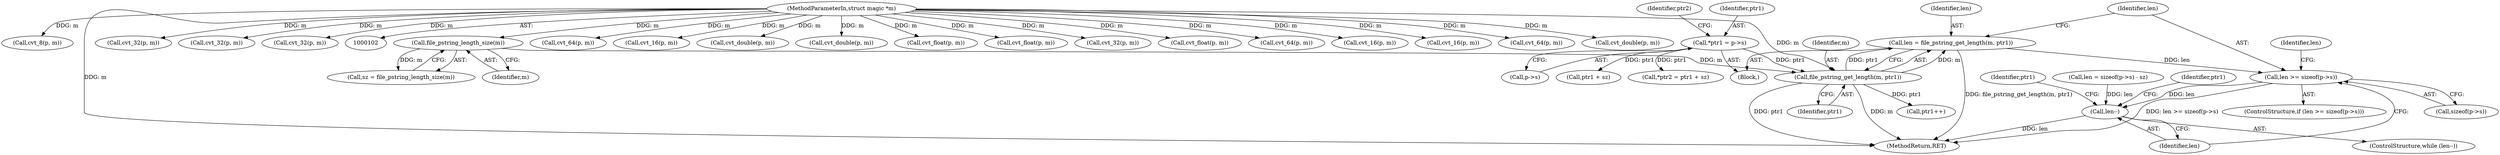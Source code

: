 digraph "0_file_27a14bc7ba285a0a5ebfdb55e54001aa11932b08@API" {
"1000197" [label="(Call,len >= sizeof(p->s))"];
"1000191" [label="(Call,len = file_pstring_get_length(m, ptr1))"];
"1000193" [label="(Call,file_pstring_get_length(m, ptr1))"];
"1000176" [label="(Call,file_pstring_length_size(m))"];
"1000104" [label="(MethodParameterIn,struct magic *m)"];
"1000179" [label="(Call,*ptr1 = p->s)"];
"1000213" [label="(Call,len--)"];
"1000391" [label="(Call,cvt_64(p, m))"];
"1000174" [label="(Call,sz = file_pstring_length_size(m))"];
"1000193" [label="(Call,file_pstring_get_length(m, ptr1))"];
"1000248" [label="(Call,cvt_16(p, m))"];
"1000186" [label="(Identifier,ptr2)"];
"1000712" [label="(Call,cvt_double(p, m))"];
"1000197" [label="(Call,len >= sizeof(p->s))"];
"1000218" [label="(Identifier,ptr1)"];
"1000176" [label="(Call,file_pstring_length_size(m))"];
"1000886" [label="(Call,cvt_double(p, m))"];
"1000205" [label="(Identifier,len)"];
"1000191" [label="(Call,len = file_pstring_get_length(m, ptr1))"];
"1000706" [label="(Call,cvt_float(p, m))"];
"1000659" [label="(Call,cvt_float(p, m))"];
"1000180" [label="(Identifier,ptr1)"];
"1000463" [label="(Call,cvt_32(p, m))"];
"1000612" [label="(Call,cvt_float(p, m))"];
"1000192" [label="(Identifier,len)"];
"1000204" [label="(Call,len = sizeof(p->s) - sz)"];
"1000148" [label="(Call,cvt_64(p, m))"];
"1000213" [label="(Call,len--)"];
"1000416" [label="(Call,cvt_16(p, m))"];
"1000194" [label="(Identifier,m)"];
"1000172" [label="(Block,)"];
"1000131" [label="(Call,cvt_16(p, m))"];
"1000559" [label="(Call,cvt_64(p, m))"];
"1000799" [label="(Call,cvt_double(p, m))"];
"1000125" [label="(Call,cvt_8(p, m))"];
"1000185" [label="(Call,*ptr2 = ptr1 + sz)"];
"1000198" [label="(Identifier,len)"];
"1000908" [label="(MethodReturn,RET)"];
"1000179" [label="(Call,*ptr1 = p->s)"];
"1000139" [label="(Call,cvt_32(p, m))"];
"1000199" [label="(Call,sizeof(p->s))"];
"1000195" [label="(Identifier,ptr1)"];
"1000212" [label="(ControlStructure,while (len--))"];
"1000224" [label="(Identifier,ptr1)"];
"1000177" [label="(Identifier,m)"];
"1000217" [label="(Call,ptr1++)"];
"1000104" [label="(MethodParameterIn,struct magic *m)"];
"1000181" [label="(Call,p->s)"];
"1000214" [label="(Identifier,len)"];
"1000606" [label="(Call,cvt_32(p, m))"];
"1000187" [label="(Call,ptr1 + sz)"];
"1000295" [label="(Call,cvt_32(p, m))"];
"1000196" [label="(ControlStructure,if (len >= sizeof(p->s)))"];
"1000197" -> "1000196"  [label="AST: "];
"1000197" -> "1000199"  [label="CFG: "];
"1000198" -> "1000197"  [label="AST: "];
"1000199" -> "1000197"  [label="AST: "];
"1000205" -> "1000197"  [label="CFG: "];
"1000214" -> "1000197"  [label="CFG: "];
"1000197" -> "1000908"  [label="DDG: len >= sizeof(p->s)"];
"1000191" -> "1000197"  [label="DDG: len"];
"1000197" -> "1000213"  [label="DDG: len"];
"1000191" -> "1000172"  [label="AST: "];
"1000191" -> "1000193"  [label="CFG: "];
"1000192" -> "1000191"  [label="AST: "];
"1000193" -> "1000191"  [label="AST: "];
"1000198" -> "1000191"  [label="CFG: "];
"1000191" -> "1000908"  [label="DDG: file_pstring_get_length(m, ptr1)"];
"1000193" -> "1000191"  [label="DDG: m"];
"1000193" -> "1000191"  [label="DDG: ptr1"];
"1000193" -> "1000195"  [label="CFG: "];
"1000194" -> "1000193"  [label="AST: "];
"1000195" -> "1000193"  [label="AST: "];
"1000193" -> "1000908"  [label="DDG: m"];
"1000193" -> "1000908"  [label="DDG: ptr1"];
"1000176" -> "1000193"  [label="DDG: m"];
"1000104" -> "1000193"  [label="DDG: m"];
"1000179" -> "1000193"  [label="DDG: ptr1"];
"1000193" -> "1000217"  [label="DDG: ptr1"];
"1000176" -> "1000174"  [label="AST: "];
"1000176" -> "1000177"  [label="CFG: "];
"1000177" -> "1000176"  [label="AST: "];
"1000174" -> "1000176"  [label="CFG: "];
"1000176" -> "1000174"  [label="DDG: m"];
"1000104" -> "1000176"  [label="DDG: m"];
"1000104" -> "1000102"  [label="AST: "];
"1000104" -> "1000908"  [label="DDG: m"];
"1000104" -> "1000125"  [label="DDG: m"];
"1000104" -> "1000131"  [label="DDG: m"];
"1000104" -> "1000139"  [label="DDG: m"];
"1000104" -> "1000148"  [label="DDG: m"];
"1000104" -> "1000248"  [label="DDG: m"];
"1000104" -> "1000295"  [label="DDG: m"];
"1000104" -> "1000391"  [label="DDG: m"];
"1000104" -> "1000416"  [label="DDG: m"];
"1000104" -> "1000463"  [label="DDG: m"];
"1000104" -> "1000559"  [label="DDG: m"];
"1000104" -> "1000606"  [label="DDG: m"];
"1000104" -> "1000612"  [label="DDG: m"];
"1000104" -> "1000659"  [label="DDG: m"];
"1000104" -> "1000706"  [label="DDG: m"];
"1000104" -> "1000712"  [label="DDG: m"];
"1000104" -> "1000799"  [label="DDG: m"];
"1000104" -> "1000886"  [label="DDG: m"];
"1000179" -> "1000172"  [label="AST: "];
"1000179" -> "1000181"  [label="CFG: "];
"1000180" -> "1000179"  [label="AST: "];
"1000181" -> "1000179"  [label="AST: "];
"1000186" -> "1000179"  [label="CFG: "];
"1000179" -> "1000185"  [label="DDG: ptr1"];
"1000179" -> "1000187"  [label="DDG: ptr1"];
"1000213" -> "1000212"  [label="AST: "];
"1000213" -> "1000214"  [label="CFG: "];
"1000214" -> "1000213"  [label="AST: "];
"1000218" -> "1000213"  [label="CFG: "];
"1000224" -> "1000213"  [label="CFG: "];
"1000213" -> "1000908"  [label="DDG: len"];
"1000204" -> "1000213"  [label="DDG: len"];
}
